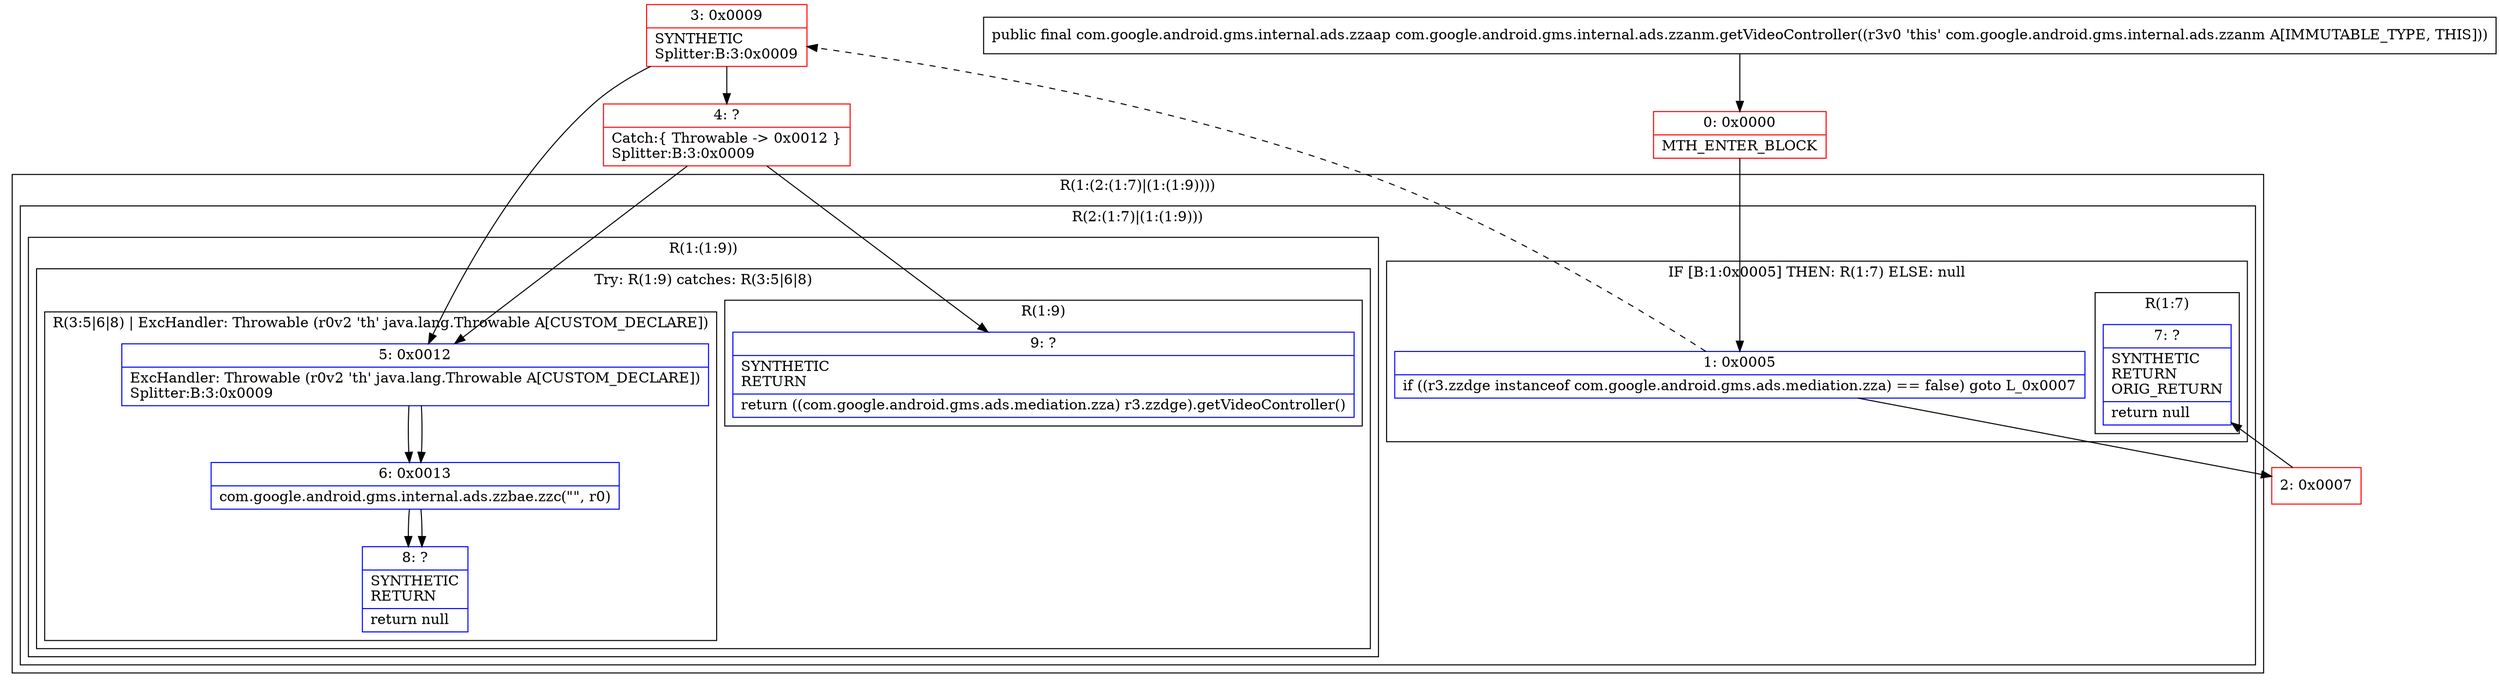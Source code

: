 digraph "CFG forcom.google.android.gms.internal.ads.zzanm.getVideoController()Lcom\/google\/android\/gms\/internal\/ads\/zzaap;" {
subgraph cluster_Region_1873695632 {
label = "R(1:(2:(1:7)|(1:(1:9))))";
node [shape=record,color=blue];
subgraph cluster_Region_839751740 {
label = "R(2:(1:7)|(1:(1:9)))";
node [shape=record,color=blue];
subgraph cluster_IfRegion_1769726378 {
label = "IF [B:1:0x0005] THEN: R(1:7) ELSE: null";
node [shape=record,color=blue];
Node_1 [shape=record,label="{1\:\ 0x0005|if ((r3.zzdge instanceof com.google.android.gms.ads.mediation.zza) == false) goto L_0x0007\l}"];
subgraph cluster_Region_1231125752 {
label = "R(1:7)";
node [shape=record,color=blue];
Node_7 [shape=record,label="{7\:\ ?|SYNTHETIC\lRETURN\lORIG_RETURN\l|return null\l}"];
}
}
subgraph cluster_Region_1414431895 {
label = "R(1:(1:9))";
node [shape=record,color=blue];
subgraph cluster_TryCatchRegion_173812314 {
label = "Try: R(1:9) catches: R(3:5|6|8)";
node [shape=record,color=blue];
subgraph cluster_Region_1008528394 {
label = "R(1:9)";
node [shape=record,color=blue];
Node_9 [shape=record,label="{9\:\ ?|SYNTHETIC\lRETURN\l|return ((com.google.android.gms.ads.mediation.zza) r3.zzdge).getVideoController()\l}"];
}
subgraph cluster_Region_2119750093 {
label = "R(3:5|6|8) | ExcHandler: Throwable (r0v2 'th' java.lang.Throwable A[CUSTOM_DECLARE])\l";
node [shape=record,color=blue];
Node_5 [shape=record,label="{5\:\ 0x0012|ExcHandler: Throwable (r0v2 'th' java.lang.Throwable A[CUSTOM_DECLARE])\lSplitter:B:3:0x0009\l}"];
Node_6 [shape=record,label="{6\:\ 0x0013|com.google.android.gms.internal.ads.zzbae.zzc(\"\", r0)\l}"];
Node_8 [shape=record,label="{8\:\ ?|SYNTHETIC\lRETURN\l|return null\l}"];
}
}
}
}
}
subgraph cluster_Region_2119750093 {
label = "R(3:5|6|8) | ExcHandler: Throwable (r0v2 'th' java.lang.Throwable A[CUSTOM_DECLARE])\l";
node [shape=record,color=blue];
Node_5 [shape=record,label="{5\:\ 0x0012|ExcHandler: Throwable (r0v2 'th' java.lang.Throwable A[CUSTOM_DECLARE])\lSplitter:B:3:0x0009\l}"];
Node_6 [shape=record,label="{6\:\ 0x0013|com.google.android.gms.internal.ads.zzbae.zzc(\"\", r0)\l}"];
Node_8 [shape=record,label="{8\:\ ?|SYNTHETIC\lRETURN\l|return null\l}"];
}
Node_0 [shape=record,color=red,label="{0\:\ 0x0000|MTH_ENTER_BLOCK\l}"];
Node_2 [shape=record,color=red,label="{2\:\ 0x0007}"];
Node_3 [shape=record,color=red,label="{3\:\ 0x0009|SYNTHETIC\lSplitter:B:3:0x0009\l}"];
Node_4 [shape=record,color=red,label="{4\:\ ?|Catch:\{ Throwable \-\> 0x0012 \}\lSplitter:B:3:0x0009\l}"];
MethodNode[shape=record,label="{public final com.google.android.gms.internal.ads.zzaap com.google.android.gms.internal.ads.zzanm.getVideoController((r3v0 'this' com.google.android.gms.internal.ads.zzanm A[IMMUTABLE_TYPE, THIS])) }"];
MethodNode -> Node_0;
Node_1 -> Node_2;
Node_1 -> Node_3[style=dashed];
Node_5 -> Node_6;
Node_6 -> Node_8;
Node_5 -> Node_6;
Node_6 -> Node_8;
Node_0 -> Node_1;
Node_2 -> Node_7;
Node_3 -> Node_4;
Node_3 -> Node_5;
Node_4 -> Node_5;
Node_4 -> Node_9;
}

